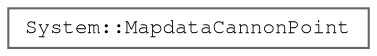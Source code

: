 digraph "Graphical Class Hierarchy"
{
 // LATEX_PDF_SIZE
  bgcolor="transparent";
  edge [fontname=FreeMono,fontsize=10,labelfontname=FreeMono,labelfontsize=10];
  node [fontname=FreeMono,fontsize=10,shape=box,height=0.2,width=0.4];
  rankdir="LR";
  Node0 [label="System::MapdataCannonPoint",height=0.2,width=0.4,color="grey40", fillcolor="white", style="filled",URL="$class_system_1_1_mapdata_cannon_point.html",tooltip=" "];
}
